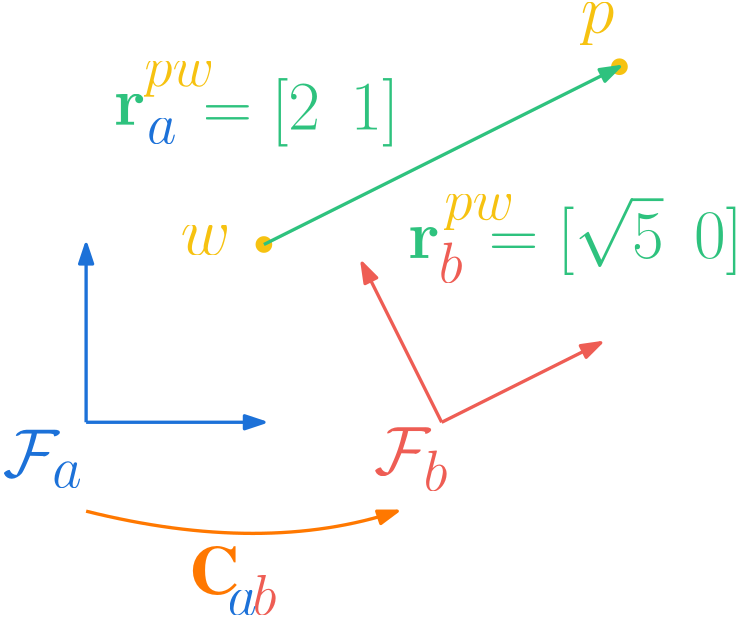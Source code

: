 <?xml version="1.0"?>
<!DOCTYPE ipe SYSTEM "ipe.dtd">
<ipe version="70218" creator="Ipe 7.2.27">
<info created="D:20230527144914" modified="D:20240327195023"/>
<ipestyle name="basic">
<symbol name="arrow/arc(spx)">
<path stroke="sym-stroke" fill="sym-stroke" pen="sym-pen">
0 0 m
-1 0.333 l
-1 -0.333 l
h
</path>
</symbol>
<symbol name="arrow/farc(spx)">
<path stroke="sym-stroke" fill="white" pen="sym-pen">
0 0 m
-1 0.333 l
-1 -0.333 l
h
</path>
</symbol>
<symbol name="arrow/ptarc(spx)">
<path stroke="sym-stroke" fill="sym-stroke" pen="sym-pen">
0 0 m
-1 0.333 l
-0.8 0 l
-1 -0.333 l
h
</path>
</symbol>
<symbol name="arrow/fptarc(spx)">
<path stroke="sym-stroke" fill="white" pen="sym-pen">
0 0 m
-1 0.333 l
-0.8 0 l
-1 -0.333 l
h
</path>
</symbol>
<symbol name="mark/circle(sx)" transformations="translations">
<path fill="sym-stroke">
0.6 0 0 0.6 0 0 e
0.4 0 0 0.4 0 0 e
</path>
</symbol>
<symbol name="mark/disk(sx)" transformations="translations">
<path fill="sym-stroke">
0.6 0 0 0.6 0 0 e
</path>
</symbol>
<symbol name="mark/fdisk(sfx)" transformations="translations">
<group>
<path fill="sym-fill">
0.5 0 0 0.5 0 0 e
</path>
<path fill="sym-stroke" fillrule="eofill">
0.6 0 0 0.6 0 0 e
0.4 0 0 0.4 0 0 e
</path>
</group>
</symbol>
<symbol name="mark/box(sx)" transformations="translations">
<path fill="sym-stroke" fillrule="eofill">
-0.6 -0.6 m
0.6 -0.6 l
0.6 0.6 l
-0.6 0.6 l
h
-0.4 -0.4 m
0.4 -0.4 l
0.4 0.4 l
-0.4 0.4 l
h
</path>
</symbol>
<symbol name="mark/square(sx)" transformations="translations">
<path fill="sym-stroke">
-0.6 -0.6 m
0.6 -0.6 l
0.6 0.6 l
-0.6 0.6 l
h
</path>
</symbol>
<symbol name="mark/fsquare(sfx)" transformations="translations">
<group>
<path fill="sym-fill">
-0.5 -0.5 m
0.5 -0.5 l
0.5 0.5 l
-0.5 0.5 l
h
</path>
<path fill="sym-stroke" fillrule="eofill">
-0.6 -0.6 m
0.6 -0.6 l
0.6 0.6 l
-0.6 0.6 l
h
-0.4 -0.4 m
0.4 -0.4 l
0.4 0.4 l
-0.4 0.4 l
h
</path>
</group>
</symbol>
<symbol name="mark/cross(sx)" transformations="translations">
<group>
<path fill="sym-stroke">
-0.43 -0.57 m
0.57 0.43 l
0.43 0.57 l
-0.57 -0.43 l
h
</path>
<path fill="sym-stroke">
-0.43 0.57 m
0.57 -0.43 l
0.43 -0.57 l
-0.57 0.43 l
h
</path>
</group>
</symbol>
<symbol name="arrow/fnormal(spx)">
<path stroke="sym-stroke" fill="white" pen="sym-pen">
0 0 m
-1 0.333 l
-1 -0.333 l
h
</path>
</symbol>
<symbol name="arrow/pointed(spx)">
<path stroke="sym-stroke" fill="sym-stroke" pen="sym-pen">
0 0 m
-1 0.333 l
-0.8 0 l
-1 -0.333 l
h
</path>
</symbol>
<symbol name="arrow/fpointed(spx)">
<path stroke="sym-stroke" fill="white" pen="sym-pen">
0 0 m
-1 0.333 l
-0.8 0 l
-1 -0.333 l
h
</path>
</symbol>
<symbol name="arrow/linear(spx)">
<path stroke="sym-stroke" pen="sym-pen">
-1 0.333 m
0 0 l
-1 -0.333 l
</path>
</symbol>
<symbol name="arrow/fdouble(spx)">
<path stroke="sym-stroke" fill="white" pen="sym-pen">
0 0 m
-1 0.333 l
-1 -0.333 l
h
-1 0 m
-2 0.333 l
-2 -0.333 l
h
</path>
</symbol>
<symbol name="arrow/double(spx)">
<path stroke="sym-stroke" fill="sym-stroke" pen="sym-pen">
0 0 m
-1 0.333 l
-1 -0.333 l
h
-1 0 m
-2 0.333 l
-2 -0.333 l
h
</path>
</symbol>
<symbol name="arrow/mid-normal(spx)">
<path stroke="sym-stroke" fill="sym-stroke" pen="sym-pen">
0.5 0 m
-0.5 0.333 l
-0.5 -0.333 l
h
</path>
</symbol>
<symbol name="arrow/mid-fnormal(spx)">
<path stroke="sym-stroke" fill="white" pen="sym-pen">
0.5 0 m
-0.5 0.333 l
-0.5 -0.333 l
h
</path>
</symbol>
<symbol name="arrow/mid-pointed(spx)">
<path stroke="sym-stroke" fill="sym-stroke" pen="sym-pen">
0.5 0 m
-0.5 0.333 l
-0.3 0 l
-0.5 -0.333 l
h
</path>
</symbol>
<symbol name="arrow/mid-fpointed(spx)">
<path stroke="sym-stroke" fill="white" pen="sym-pen">
0.5 0 m
-0.5 0.333 l
-0.3 0 l
-0.5 -0.333 l
h
</path>
</symbol>
<symbol name="arrow/mid-double(spx)">
<path stroke="sym-stroke" fill="sym-stroke" pen="sym-pen">
1 0 m
0 0.333 l
0 -0.333 l
h
0 0 m
-1 0.333 l
-1 -0.333 l
h
</path>
</symbol>
<symbol name="arrow/mid-fdouble(spx)">
<path stroke="sym-stroke" fill="white" pen="sym-pen">
1 0 m
0 0.333 l
0 -0.333 l
h
0 0 m
-1 0.333 l
-1 -0.333 l
h
</path>
</symbol>
<anglesize name="22.5 deg" value="22.5"/>
<anglesize name="30 deg" value="30"/>
<anglesize name="45 deg" value="45"/>
<anglesize name="60 deg" value="60"/>
<anglesize name="90 deg" value="90"/>
<arrowsize name="large" value="10"/>
<arrowsize name="small" value="5"/>
<arrowsize name="tiny" value="3"/>
<color name="blue" value="0 0 1"/>
<color name="brown" value="0.647 0.165 0.165"/>
<color name="darkblue" value="0 0 0.545"/>
<color name="darkcyan" value="0 0.545 0.545"/>
<color name="darkgray" value="0.663"/>
<color name="darkgreen" value="0 0.392 0"/>
<color name="darkmagenta" value="0.545 0 0.545"/>
<color name="darkorange" value="1 0.549 0"/>
<color name="darkred" value="0.545 0 0"/>
<color name="gold" value="1 0.843 0"/>
<color name="gray" value="0.745"/>
<color name="green" value="0 1 0"/>
<color name="lightblue" value="0.678 0.847 0.902"/>
<color name="lightcyan" value="0.878 1 1"/>
<color name="lightgray" value="0.827"/>
<color name="lightgreen" value="0.565 0.933 0.565"/>
<color name="lightyellow" value="1 1 0.878"/>
<color name="navy" value="0 0 0.502"/>
<color name="orange" value="1 0.647 0"/>
<color name="pink" value="1 0.753 0.796"/>
<color name="purple" value="0.627 0.125 0.941"/>
<color name="red" value="1 0 0"/>
<color name="seagreen" value="0.18 0.545 0.341"/>
<color name="turquoise" value="0.251 0.878 0.816"/>
<color name="violet" value="0.933 0.51 0.933"/>
<color name="yellow" value="1 1 0"/>
<dashstyle name="dash dot dotted" value="[4 2 1 2 1 2] 0"/>
<dashstyle name="dash dotted" value="[4 2 1 2] 0"/>
<dashstyle name="dashed" value="[4] 0"/>
<dashstyle name="dotted" value="[1 3] 0"/>
<gridsize name="10 pts (~3.5 mm)" value="10"/>
<gridsize name="14 pts (~5 mm)" value="14"/>
<gridsize name="16 pts (~6 mm)" value="16"/>
<gridsize name="20 pts (~7 mm)" value="20"/>
<gridsize name="28 pts (~10 mm)" value="28"/>
<gridsize name="32 pts (~12 mm)" value="32"/>
<gridsize name="4 pts" value="4"/>
<gridsize name="56 pts (~20 mm)" value="56"/>
<gridsize name="8 pts (~3 mm)" value="8"/>
<opacity name="10%" value="0.1"/>
<opacity name="30%" value="0.3"/>
<opacity name="50%" value="0.5"/>
<opacity name="75%" value="0.75"/>
<pen name="fat" value="1.2"/>
<pen name="heavier" value="0.8"/>
<pen name="ultrafat" value="2"/>
<symbolsize name="large" value="5"/>
<symbolsize name="small" value="2"/>
<symbolsize name="tiny" value="1.1"/>
<textsize name="Huge" value="\Huge"/>
<textsize name="LARGE" value="\LARGE"/>
<textsize name="Large" value="\Large"/>
<textsize name="footnote" value="\footnotesize"/>
<textsize name="huge" value="\huge"/>
<textsize name="large" value="\large"/>
<textsize name="script" value="\scriptsize"/>
<textsize name="small" value="\small"/>
<textsize name="tiny" value="\tiny"/>
<textstyle name="center" begin="\begin{center}" end="\end{center}"/>
<textstyle name="item" begin="\begin{itemize}\item{}" end="\end{itemize}"/>
<textstyle name="itemize" begin="\begin{itemize}" end="\end{itemize}"/>
<tiling name="falling" angle="-60" step="4" width="1"/>
<tiling name="rising" angle="30" step="4" width="1"/>
</ipestyle>
<ipestyle name="master-preamble">
<preamble>


% Package list
\usepackage[top=1.0in, bottom=1.0in, left=1.0in, right=1.0in]{geometry}
\usepackage{amsmath}
\usepackage{amssymb}
\usepackage{amsthm}
\usepackage{bm}
\usepackage{mathrsfs}
\usepackage{graphicx}
\usepackage{epsfig}
\usepackage{subcaption}
\usepackage{enumerate}
\usepackage{cite}
\usepackage{setspace}
\doublespacing
\usepackage{cancel}
\usepackage[toc,page]{appendix}
\usepackage{color}
\usepackage{wrapfig}
\usepackage{xspace}
\usepackage{paralist}
\usepackage[colorlinks, citecolor=black, linkcolor=black, linktocpage=true, hidelinks]{hyperref}
\usepackage{cleveref}
% TH: Format cref and Cref commands
\crefformat{equation}{(#2#1#3)}
\Crefformat{equation}{Equation~(#2#1#3)}
\usepackage{bookmark}
\usepackage[printonlyused]{acronym}
\usepackage{titlesec}
\usepackage{parskip}
\usepackage{times}
\usepackage{array}
\usepackage{stfloats}
\usepackage{framed}
\usepackage{multirow}
\usepackage{accents}
\usepackage{siunitx}
\usepackage{float}
\usepackage{nomencl}
\usepackage{mathtools}
\usepackage{listings}
\usepackage{algorithm}
\usepackage{algpseudocode}
\usepackage{hyperref}
\hypersetup{
	colorlinks=true,
	linkcolor=blue,
}
\usepackage{underscore}

% Custom commands
\newcommand{\ignore}[1]{}
\newcommand{\etal}[0]{{\em et~al.\@}\xspace}
\newcommand{\eg}[0]{{e.g.\@}\xspace}
\newcommand{\ie}[0]{{i.e.\@}\xspace}
\newcommand{\colour}[2]{\color{#1}{#2}\color{black}\xspace} % : red, green, blue, cyan, magenta, yellow, black, gray, white, darkgray, lightgray, brown, lime, olive, orange, pink, purple, teal, violet.
\newcommand{\thline}{\begin{center} \rule{\linewidth}{0.5mm} \\ \end{center}}
\newcommand{\wrt}{w.r.t.\xspace}

%% Operators
\newcommand{\norm}[1]{\left\Vert#1\right\Vert} % Norm
\newcommand{\abs}[1]{\left\vert#1\right\vert} % Absolute value
\newcommand{\pd}[2]{{\frac{\partial #1}{\partial #2}}} % Partial derivative
\newcommand{\mc}[1]{\mathcal{#1}}  

%% Matrix shortcuts
%\newcommand{\bbm}{\begin{bmatrix}}
%\newcommand{\ebm}{\end{bmatrix}}
\newcommand{\bma}[1]{\left[\begin{array}{#1}}
	\newcommand{\ema}{\end{array}\right]}

% Basic bold for letters and symbols
\DeclareMathAlphabet{\mbf}{OT1}{ptm}{b}{n}
\newcommand{\mbs}[1]{{\boldsymbol{#1}}}
\newcommand{\mbm}[1]{ \textbf{\textit{#1}} } % {\bm #1}
\newcommand{\mbc}[1]{ \boldsymbol{\mathcal{#1}} } 

% helper bold symbols
\newcommand{\mbsdot}[1]{{\dot{\boldsymbol{#1}}}}
\newcommand{\mbsbar}[1]{{\bar{\boldsymbol{#1}}}}
\newcommand{\mbshat}[1]{{\hat{\boldsymbol{#1}}}}
\newcommand{\mbsvec}[1]{{\underrightarrow{\boldsymbol{#1}}}}
\newcommand{\mbsdel}[1]{{\delta {\boldsymbol{#1}}}}
\newcommand{\mbstilde}[1]{{\tilde{\boldsymbol{#1}}}}
\newcommand{\mbfdot}[1]{{\dot{\mbf{#1}}}}
\newcommand{\mbfbar}[1]{{\bar{\mbf{#1}}}}
\newcommand{\mbfhat}[1]{{\hat{\mbf{#1}}}}
\newcommand{\mbfvec}[1]{{\underrightarrow{\mbf{#1}}}}
\newcommand{\mbfdel}[1]{{\delta{\mbf{#1}}}}
\newcommand{\mbftilde}[1]{{\tilde{\mbf{#1}}}}

% A reference frame definition
\newcommand{\rframe}[1]{{\ensuremath \underrightarrow{\mathcal{F}}_{#1}}}
\newcommand{\vectrix}[1]{\ensuremath \underrightarrow{\boldsymbol{\mathcal{F}}}_{#1}}
\newcommand{\nvectrix}{{\ensuremath \underrightarrow{\boldsymbol{\mathcal{O}}}}}
%\def\dota{{\raisebox{-2pt}{\LARGE $\cdot$}}}
%\def\dotb{{\raisebox{-0.6ex}{ \kern0.2ex\raisebox{0.8ex}{\tiny $\circ$}}}}
%\def\ddota{{\raisebox{-0.6ex}{ \raise0.2ex\hbox{ \LARGE $\cdot\hspace*{-0.2ex}\cdot$}}}}
%\def\ddotb{{\raisebox{-0.6ex}{ \kern0.2ex\raisebox{0.8ex}{\tiny $\circ\circ$}}}}
\def\fdota{{\raisebox{-2pt}{\LARGE $\cdot$}}}
% \def\fdotb{{\raisebox{-0.6ex}{ \kern0.2ex\raisebox{0.8ex}{\tiny $\circ$}}}}
\def\fdotb{{\raisebox{-0.6ex}{ \kern0.2ex\raisebox{0.8ex}{\tiny $\hspace*{-1ex}\circ$}}}}
% \def\fddota{{\raisebox{-0.6ex}{ \raise0.2ex\hbox{ \LARGE $\cdot\hspace*{-0.2ex}\cdot$}}}}
\def\fddota{{\raisebox{-2pt}{\LARGE $\cdot\hspace*{-0.2ex}\cdot$}}}
% \def\fddotb{{\raisebox{-0.6ex}{ \kern0.2ex\raisebox{0.8ex}{\tiny $\circ\circ$}}}}
\def\fddotb{{\raisebox{-0.6ex}{ \kern0.2ex\raisebox{0.8ex}{\tiny $\hspace*{-1ex}\circ\circ$}}}}
% \newcommand{\fdot}[1]{{\fdota{#1}}}
% \newcommand{\dota}[1]{ {#1}^{ \mbox{ \LARGE $\cdot$} } }
% \newcommand{\fdot}[1]{{^{\fdota{\mbox{\footnotesize${#1}$}}}}}
\newcommand{\fdot}[1]{{^{\fdota{\mbox{\scriptsize${#1}$}}}}}
% \newcommand{\fddot}[1]{{^{\fddota{\mbox{\footnotesize${#1}$}}}}}
\newcommand{\fddot}[1]{{^{\fddota{\mbox{\scriptsize${#1}$}}}}}
\newcommand{\pspace}{\mathbb{P}} 
\newcommand{\vecnorm}[1]{||{\underrightarrow{{#1}}}||_2}


\newcommand{\p}{\partial}
\newcommand{\f}{\frac}
\newcommand{\smallf}[2]{\mbox{$\textstyle{\frac{#1}{#2}}$}}
% \newcommand{\innerp}[3]{\left\langle #1,#2 \right\rangle_{#3}}
\newcommand{\innerp}[2]{\left\langle #1 , #2 \right\rangle}
% \newcommand{\norm}[2]{\left| #1 \right|_{#2}}
\newcommand{\ura}[1]{{\underrightarrow{{#1}}}}
\newcommand{\dt}{\mathrm{d}t} 
\newcommand{\dee}{\textrm{d}}
\newcommand{\mcL}[1]{\mathcal{L}\left\{#1\right\}}
% \newcommand{\ubar}[1]{\stackunder[1.2pt]{$#1$}{\rule{.8ex}{.075ex}}}
\newcommand{\ubar}[1]{\underaccent{\bar}{#1}}


\newcommand{\trans}{{\ensuremath{\mathsf{T}}}} % transpose
\newcommand{\herm}{{\ensuremath{\mathsf{H}}}} % 
% \newcommand{\utimes}{{\ensuremath{\mathsf{v}}}} % 
\newcommand{\utimes}{ {\raisebox{-0.6ex}{ \kern-1.0ex\raisebox{0.6ex}{ \small $\mathsf{v}$}}} } % 
\newcommand{\fouriert}[1]{ \texttt{F} \left\{ {#1} \right\} } % ourier transform
\newcommand{\invfouriert}[1]{ \texttt{F}^{-1} \left\{ {#1} \right\} } % inverse % Fourier transform
\newcommand{\laplacet}[1]{ \texttt{L} \left\{ {#1} \right\} } % 
\newcommand{\invlaplacet}[1]{ \texttt{L}^{-1} \left\{ {#1} \right\} } % 
\newcommand{\trace}{ {\ensuremath{\mathrm{tr}}} } % \trace
\newcommand{\rk}{{\ensuremath{\mathrm{rk}}}} % rank
\newcommand{\cone}{{\ensuremath{\mathrm{cone}}}}
% \newcommand{\exp}[1]{  \ensuremath{\mathrm{exp}} \left( {#1} \right) }
% \newcommand{\span}{ {\ensuremath{\mathrm{span}}} }

\newcommand{\onehalf}{\mbox{$\textstyle{\frac{1}{2}}$}}
\newcommand{\onequarter}{\mbox{$\textstyle{\frac{1}{4}}$}}
\newcommand{\invtwopi}{\mbox{$\textstyle{\frac{1}{2 \pi}}$}} 
\newcommand{\beq}{\begin{equation}}
\newcommand{\eeq}{\end{equation}}
\newcommand{\bdis}{\begin{displaymath}}
\newcommand{\edis}{\end{displaymath}}
\newcommand{\beqarray}{\begin{eqnarray}}
\newcommand{\eeqarray}{\end{eqnarray}}
\newcommand{\beqarraynn}{\begin{eqnarray*}}
	\newcommand{\eeqarraynn}{\end{eqnarray*}}

\renewcommand{\theenumii}{\arabic{enumii}}
\renewcommand{\labelenumii}{\theenumi.\theenumii.}
\makeatletter
\renewcommand{\p@enumii}{\theenumi.}
\makeatother
%\renewcommand{\labelenumi}{\arabic{enumi}.}
%\renewcommand{\labelenumii}{\labelenumi\arabic{enumii}}
%\renewcommand{\labelenumiii}{\labelenumii.\arabic{enumiii}}

\newenvironment{packed_enum}{
	\begin{enumerate}
		\setlength{\itemsep}{1pt}
		\setlength{\parskip}{0pt}
		\setlength{\parsep}{0pt}
	}{\end{enumerate}}

\newenvironment{packed_itemize}{
	\begin{itemize}
		\setlength{\itemsep}{1pt}
		\setlength{\parskip}{0pt}
		\setlength{\parsep}{0pt}
	}{\end{itemize}}

\usepackage{fancyhdr, lastpage}
\pagestyle{fancy}
\lhead{}
% \chead{\small Page \thepage\ of \pageref{LastPage}} 
\rhead{} 
\chead{} 
\cfoot{}
\rfoot{\small Page \thepage\ of \pageref{LastPage}}
\renewcommand{\headrulewidth}{0.0pt} 
\renewcommand{\footrulewidth}{0.75pt}

% Custom Environments such as Theorems, Lemmas, etc.
\theoremstyle{definition} % This causes the text to be normal text, rather then italic
\newtheorem{theorem}{Theorem}[section] % [section] % [chapter]
\newtheorem{lemma}{Lemma}[section] % [section]
\newtheorem{proposition}{Proposition}[section] % [section]
\newtheorem{corollary}{Corollary}[section] % [section]
\newtheorem{example}{Example}[section] % [section]
\newtheorem{definition}{Definition}[section] % [section]
\newtheorem{remark}{Remark}[section] % [section]
\newtheorem{property}{Property}[section] % [section]
\newtheorem{falgorithm}{Algorithm}[section] % [section]

% To have \subsubsubsection be numbered, and appear in TOC.
\setcounter{secnumdepth}{5}
\setcounter{tocdepth}{5}


%%%%%%%%%%%%%%%%%%%%%%%%%%%%%%%%%%%%%%%%%%%%%%%%%%%%%%%
% TH ADDITIONS

\DeclareMathOperator{\dcmToRotn}{dcm2rotnVec}
\newcommand{\Expect}{\mathrm{E}}
\newcommand{\Var}{\mathrm{Var}}
\newcommand{\Cov}{\mathrm{Cov}}

\DeclareMathOperator*{\argmax}{arg\,max}
\DeclareMathOperator*{\argmin}{arg\,min}

%%%%%%%%%%%%%%%%%%%%%%%%%%%%%%%%%%%%%%%%%%%%%%%%%%%%%%%

% Computer code
\newcommand{\code}[1]{\texttt{#1}}	

% Environment for printing lines of code
\definecolor{codegreen}{rgb}{0,0.6,0}
\definecolor{codegray}{rgb}{0.5,0.5,0.5}
\definecolor{codepurple}{rgb}{0.58,0,0.82}
\definecolor{backcolour}{rgb}{0.95,0.95,0.92}

% TODO: Make this accep and optional width argument.
% See:https://tex.stackexchange.com/questions/83614/set-horizontal-width-on-custom-listings-environment

\lstdefinestyle{mystyle}{
	backgroundcolor=\color{backcolour},   
	commentstyle=\color{codegreen},
	keywordstyle=\color{magenta},
	numberstyle=\tiny\color{codegray},
	stringstyle=\color{codepurple},
	basicstyle=\footnotesize,
	breakatwhitespace=false,         
	breaklines=true,                 
	captionpos=b,                    
	keepspaces=true,                 
	numbers=left,                    
	numbersep=5pt,                  
	showspaces=false,                
	showstringspaces=false,
	showtabs=false,                  
	tabsize=2
}

\lstset{style=mystyle}

</preamble>
</ipestyle>
<page>
<layer name="alpha"/>
<layer name="arrow"/>
<layer name="vector"/>
<layer name="frame_a"/>
<layer name="frame_a'"/>
<layer name="frame_b"/>
<layer name="beta"/>
<layer name="gamma"/>
<layer name="robot"/>
<view layers="arrow frame_a frame_b" active="frame_b"/>
<path layer="alpha" stroke="navy" pen="fat" arrow="normal/normal">
128 576 m
192 576 l
</path>
<path stroke="navy" pen="fat" arrow="normal/normal">
128 576 m
128 640 l
</path>
<path matrix="0.707107 0.707107 -0.707107 0.707107 636.784 224.942" stroke="navy" pen="fat" arrow="normal/normal">
128 576 m
192 576 l
</path>
<path matrix="0.707107 0.707107 -0.707107 0.707107 636.784 224.942" stroke="navy" pen="fat" arrow="normal/normal">
128 576 m
128 640 l
</path>
<path matrix="1 0 0 1 256 0" stroke="navy" pen="fat" arrow="normal/normal">
128 576 m
192 576 l
</path>
<path matrix="1 0 0 1 256 0" stroke="navy" pen="fat" arrow="normal/normal">
128 576 m
128 640 l
</path>
<text matrix="1 0 0 1 -14.001 -3.65244" transformations="translations" pos="112 560" stroke="black" type="label" width="28.934" height="16.936" depth="3.72" valign="baseline" size="Huge" style="math">\mathcal{F}_{a}</text>
<path stroke="seagreen" pen="fat" arrow="normal/normal">
136.793 589.547 m
170.882 696.685
302.37 721.643 c
</path>
<path stroke="black" pen="fat" arrow="normal/normal">
183.057 554.849 m
290.195 523.194
376.027 566.415 c
</path>
<path stroke="orange" pen="fat" arrow="normal/normal">
309.675 708.251 m
265.846 634.593
155.664 586.503 c
</path>
<path stroke="orange" pen="fat" arrow="normal/normal">
371.158 579.807 m
275.585 599.287
201.319 578.589 c
</path>
<path stroke="orange" pen="fat" arrow="normal/normal" rarrow="normal/normal">
403.421 606.591 m
396.116 686.336
329.154 717.382 c
</path>
<text matrix="1 0 0 1 280.63 -10.3483" transformations="translations" pos="112 560" stroke="black" type="label" width="27.021" height="16.936" depth="3.72" valign="baseline" size="Huge" style="math">\mathcal{F}_{c}</text>
<text matrix="1 0 0 1 194.189 194.797" transformations="translations" pos="112 560" stroke="black" type="label" width="26.916" height="16.939" depth="5.81" valign="baseline" size="Huge" style="math">\mathcal{F}_{b}</text>
<text matrix="1 0 0 1 49.3078 122.357" transformations="translations" pos="112 560" stroke="seagreen" type="label" width="39.114" height="17.008" depth="5.81" valign="baseline" size="Huge" style="math">\mathbf{T}_{ab}</text>
<text matrix="1 0 0 1 147.924 73.6577" transformations="translations" pos="112 560" stroke="1 0.647 0" type="label" width="39.114" height="17.008" depth="5.81" valign="baseline" size="Huge" style="math">\mathbf{T}_{ba}</text>
<text matrix="1 0 0 1 161.925 6.69607" transformations="translations" pos="112 560" stroke="1 0.647 0" type="label" width="39.22" height="17.005" depth="3.72" valign="baseline" size="Huge" style="math">\mathbf{T}_{ca}</text>
<text matrix="1 0 0 1 266.019 116.269" transformations="translations" pos="112 560" stroke="1 0.647 0" type="label" width="64.626" height="17.001" depth="12.13" valign="baseline" size="Huge" style="math">\mathbf{T}_{bc/cb}</text>
<text matrix="1 0 0 1 143.054 -42.0031" transformations="translations" pos="112 560" stroke="seagreen" type="label" width="39.22" height="17.005" depth="3.72" valign="baseline" size="Huge" style="math">\mathbf{T}_{ac}</text>
<path layer="frame_a" matrix="1 0 0 1 0 -128" stroke="0.11 0.443 0.847" pen="fat" arrow="normal/normal">
128 576 m
192 576 l
</path>
<path matrix="1 0 0 1 0 -128" stroke="0.11 0.443 0.847" pen="fat" arrow="normal/normal">
128 576 m
128 640 l
</path>
<text matrix="1 0 0 1 -14.001 -131.652" transformations="translations" pos="112 560" stroke="0.11 0.443 0.847" type="label" width="28.934" height="16.936" depth="3.72" valign="baseline" size="Huge" style="math">\mathcal{F}_{a}</text>
<use layer="arrow" name="mark/disk(sx)" pos="192 512" size="large" stroke="0.961 0.761 0.067"/>
<text matrix="1 0 0 1 49.999 -51.652" transformations="translations" pos="112 560" stroke="0.961 0.761 0.067" type="label" width="18.016" height="10.672" depth="0" valign="baseline" size="Huge" style="math">w</text>
<text matrix="1 0 0 1 193.999 28.348" transformations="translations" pos="112 560" stroke="0.961 0.761 0.067" type="label" width="12.181" height="10.672" depth="4.82" valign="baseline" size="Huge" style="math">p</text>
<use matrix="1 0 0 1 128 64" name="mark/disk(sx)" pos="192 512" size="large" stroke="0.961 0.761 0.067"/>
<path stroke="0.18 0.761 0.494" pen="fat" arrow="normal/normal">
192 512 m
320 576 l
</path>
<text layer="vector" matrix="1 0 0 1 97.999 12.348" transformations="translations" pos="112 560" stroke="0.18 0.761 0.494" type="label" width="50.458" height="17.878" depth="11.05" valign="baseline" size="Huge" style="math">\underrightarrow{r}^{pw}</text>
<text layer="frame_a" matrix="1 0 0 1 25.9126 -4.8695" transformations="translations" pos="112 560" stroke="0.18 0.761 0.494" type="label" width="23.367" height="11.014" depth="6.13" valign="baseline" size="Huge" style="math">\mathbf{r}^{\;\;}_{\;}</text>
<text layer="frame_b" matrix="1 0 0 1 160.913 -52.8695" transformations="translations" pos="112 560" stroke="0.18 0.761 0.494" type="label" width="91.512" height="22.485" depth="6.18" valign="baseline" size="Huge" style="math">=[\sqrt{5} \,\; 0]</text>
<path matrix="0.894427 0.447214 -0.447214 0.894427 399.108 -124.434" stroke="0.93 0.364 0.332" pen="fat" arrow="normal/normal">
128 576 m
192 576 l
</path>
<path matrix="0.894427 0.447214 -0.447214 0.894427 399.108 -124.433" stroke="0.93 0.364 0.332" pen="fat" arrow="normal/normal">
128 576 m
128 640 l
</path>
<text matrix="1 0 0 1 119.627 -130.74" transformations="translations" pos="112 560" stroke="0.93 0.364 0.332" type="label" width="26.916" height="16.939" depth="5.81" valign="baseline" size="Huge" style="math">\mathcal{F}_{b}</text>
<path layer="beta" matrix="1 0 0 1 0 -128" stroke="navy" pen="fat" arrow="normal/normal">
128 576 m
192 576 l
</path>
<path matrix="1 0 0 1 0 -128" stroke="navy" pen="fat" arrow="normal/normal">
128 576 m
128 640 l
</path>
<text matrix="1 0 0 1 -14.001 -131.652" transformations="translations" pos="112 560" stroke="black" type="label" width="28.934" height="16.936" depth="3.72" valign="baseline" size="Huge" style="math">\mathcal{F}_{a}</text>
<path matrix="0.894427 0.447214 -0.447214 0.894427 399.108 -124.434" stroke="navy" pen="fat" arrow="normal/normal">
128 576 m
192 576 l
</path>
<path matrix="0.894427 0.447214 -0.447214 0.894427 399.108 -124.433" stroke="navy" pen="fat" arrow="normal/normal">
128 576 m
128 640 l
</path>
<text matrix="1 0 0 1 119.627 -130.74" transformations="translations" pos="112 560" stroke="black" type="label" width="26.916" height="16.939" depth="5.81" valign="baseline" size="Huge" style="math">\mathcal{F}_{b}</text>
<path layer="robot" matrix="1 0 0 1.25 64 -144" stroke="0.18 0.761 0.494" pen="fat">
128 640 m
128 576 l
256 576 l
256 640 l
h
</path>
<path matrix="1 0 0 1 0 16" stroke="0.18 0.761 0.494" pen="fat">
176 656 m
176 640 l
208 640 l
208 656 l
h
</path>
<path stroke="0.18 0.761 0.494" pen="fat">
176 576 m
176 560 l
208 560 l
208 576 l
h
</path>
<path matrix="1 0 0 1 96 0" stroke="0.18 0.761 0.494" pen="fat">
176 576 m
176 560 l
208 560 l
208 576 l
h
</path>
<path matrix="1 0 0 1 96 96" stroke="0.18 0.761 0.494" pen="fat">
176 576 m
176 560 l
208 560 l
208 576 l
h
</path>
<path matrix="0.5 0 0 1 128 32" stroke="0.11 0.443 0.847" pen="fat" arrow="normal/normal">
128 576 m
192 576 l
</path>
<path matrix="1 0 0 0.5 64 320" stroke="0.11 0.443 0.847" pen="fat" arrow="normal/normal">
128 576 m
128 640 l
</path>
<text matrix="1 0 0 1 38.3411 34.184" transformations="translations" pos="112 560" stroke="0.11 0.443 0.847" type="label" width="40.511" height="11.766" depth="2.58" valign="baseline" size="LARGE" style="math">\mathcal{F}_{\mathrm{robot}}</text>
<path matrix="0.353553 0.353553 -0.707107 0.707107 682.039 203.452" stroke="0.11 0.443 0.847" pen="fat" arrow="normal/normal">
128 576 m
192 576 l
</path>
<path matrix="0.707107 0.707107 -0.353553 0.353553 433.137 361.844" stroke="0.11 0.443 0.847" pen="fat" arrow="normal/normal">
128 576 m
128 640 l
</path>
<text matrix="1 0 0 1 165.394 123.203" transformations="translations" pos="112 560" stroke="0.11 0.443 0.847" type="label" width="36.284" height="11.766" depth="2.58" valign="baseline" size="LARGE" style="math">\mathcal{F}_{\mathrm{lidar}}</text>
<path matrix="0.5 0 0 1 208 32" stroke="0.11 0.443 0.847" pen="fat" arrow="normal/normal">
128 576 m
192 576 l
</path>
<path matrix="1 0 0 0.5 144 320" stroke="0.11 0.443 0.847" pen="fat" arrow="normal/normal">
128 576 m
128 640 l
</path>
<text matrix="1 0 0 1 137.341 34.184" transformations="translations" pos="112 560" stroke="0.11 0.443 0.847" type="label" width="36.596" height="11.766" depth="2.58" valign="baseline" size="LARGE" style="math">\mathcal{F}_{\mathrm{IMU}}</text>
<path matrix="0.353553 -0.353553 0.707107 0.707107 -132.548 213.961" stroke="0.11 0.443 0.847" pen="fat" arrow="normal/normal">
128 576 m
192 576 l
</path>
<path matrix="0.707107 -0.707107 0.353553 0.353553 25.8436 462.863" stroke="0.11 0.443 0.847" pen="fat" arrow="normal/normal">
128 576 m
128 640 l
</path>
<text matrix="1 0 0 1 199.645 -12.7096" transformations="translations" pos="112 560" stroke="0.11 0.443 0.847" type="label" width="49.29" height="11.766" depth="2.58" valign="baseline" size="LARGE" style="math">\mathcal{F}_{\mathrm{camera}}</text>
<path layer="frame_b" stroke="1 0.471 0" pen="fat" arrow="normal/normal">
128 416 m
192 400
240 416 c
</path>
<text matrix="1 0 0 1 53.1915 -173.869" transformations="translations" pos="112 560" stroke="1 0.471 0" type="label" width="17.896" height="17.087" depth="0.45" valign="baseline" size="Huge" style="math">\mbf{C}</text>
<path layer="frame_a'" matrix="1 0 0 1 256 -128" stroke="0.11 0.443 0.847" pen="fat" arrow="normal/normal">
128 576 m
192 576 l
</path>
<path matrix="1 0 0 1 256 -128" stroke="0.11 0.443 0.847" pen="fat" arrow="normal/normal">
128 576 m
128 640 l
</path>
<text matrix="1 0 0 1 241.999 -131.652" transformations="translations" pos="112 560" stroke="0.11 0.443 0.847" type="label" width="34.167" height="16.933" depth="7" valign="baseline" size="Huge" style="math">\mathcal{F}_{a&apos;}</text>
<text matrix="1 0 0 1 -28.0874 -4.8695" transformations="translations" pos="112 560" stroke="0.18 0.761 0.494" type="label" width="24.281" height="11.014" depth="6.13" valign="baseline" size="Huge" style="math">\mathbf{r}^{~~}_{~}</text>
<text layer="frame_a" matrix="1 0 0 1 36.9126 0.1305" transformations="translations" pos="112 560" stroke="0.961 0.761 0.067" type="label" width="25.671" height="17.891" depth="0" valign="baseline" size="Huge" style="math">{}^{pw}</text>
<text matrix="1 0 0 1 37.9126 -7.831" transformations="translations" pos="112 560" stroke="0.11 0.443 0.847" type="label" width="11.119" height="5.176" depth="3.72" valign="baseline" size="Huge" style="math">{}_{a}</text>
<text layer="frame_a'" matrix="1 0 0 1 -15.0874 0.1305" transformations="translations" pos="112 560" stroke="0.961 0.761 0.067" type="label" width="25.671" height="17.891" depth="0" valign="baseline" size="Huge" style="math">{}^{pw}</text>
<text matrix="1 0 0 1 -17.0874 -7.8695" transformations="translations" pos="112 560" stroke="0.11 0.443 0.847" type="label" width="16.351" height="8.533" depth="7" valign="baseline" size="Huge" style="math">{}_{a&apos;}</text>
<text layer="frame_a" matrix="1 0 0 1 57.9126 -6.6195" transformations="translations" pos="112 560" stroke="0.18 0.761 0.494" type="label" width="70.856" height="18.564" depth="6.18" valign="baseline" size="Huge" style="math">=[2 \,\; 1]</text>
<text layer="frame_a'" matrix="1 0 0 1 3.9126 -6.8345" transformations="translations" pos="112 560" stroke="0.18 0.761 0.494" type="label" width="17.843" height="8.814" depth="0" valign="baseline" size="Huge" style="math">=</text>
<text layer="frame_b" matrix="1 0 0 1 131.913 -52.8695" transformations="translations" pos="112 560" stroke="0.18 0.761 0.494" type="label" width="24.281" height="11.014" depth="6.13" valign="baseline" size="Huge" style="math">\mathbf{r}^{~~}_{~}</text>
<text matrix="1 0 0 1 144.913 -47.8695" transformations="translations" pos="112 560" stroke="0.961 0.761 0.067" type="label" width="25.671" height="17.891" depth="0" valign="baseline" size="Huge" style="math">{}^{pw}</text>
<text matrix="1 0 0 1 142.913 -55.8695" transformations="translations" pos="112 560" stroke="0.93 0.364 0.332" type="label" width="9.1" height="8.539" depth="5.81" valign="baseline" size="Huge" style="math">{}_{b}</text>
<text matrix="1 0 0 1 75.913 -175.509" transformations="translations" pos="112 560" stroke="0.93 0.364 0.332" type="label" width="9.1" height="8.539" depth="5.81" valign="baseline" size="Huge" style="math">{}_{b}</text>
<text matrix="1 0 0 1 66.9126 -177.599" transformations="translations" pos="112 560" stroke="0.11 0.443 0.847" type="label" width="11.119" height="5.176" depth="3.72" valign="baseline" size="Huge" style="math">{}_{a}</text>
</page>
</ipe>

